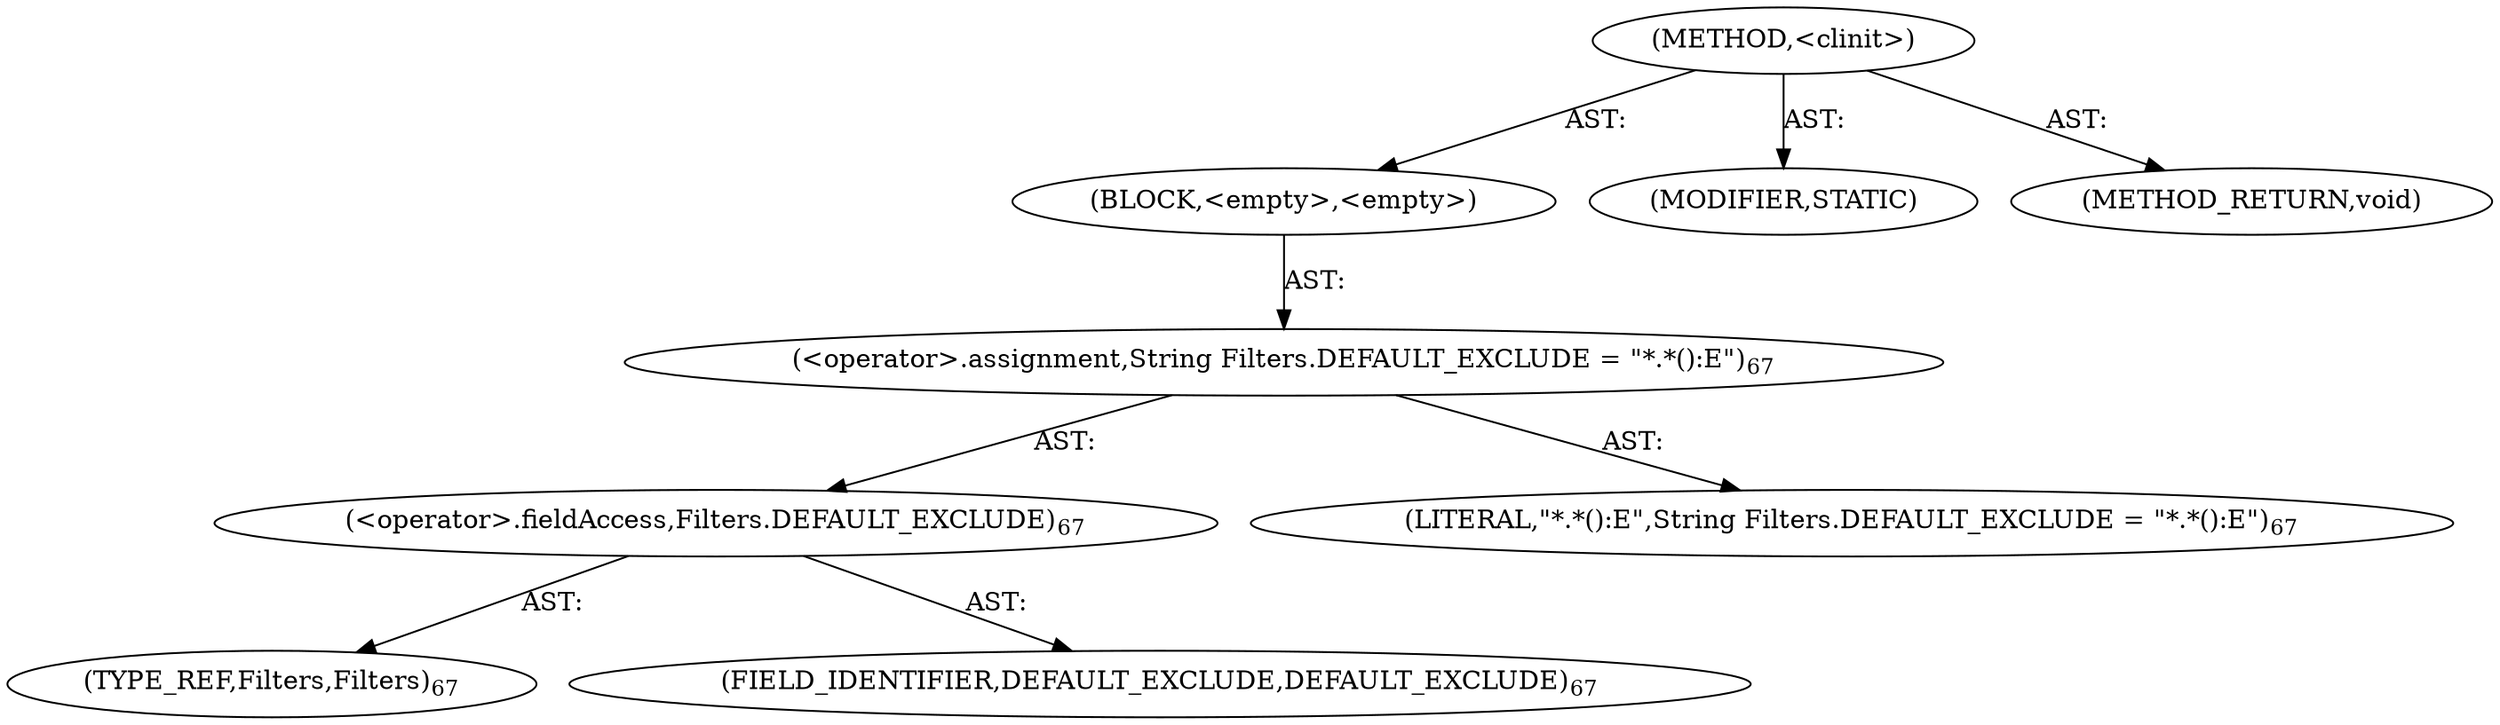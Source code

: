 digraph "&lt;clinit&gt;" {  
"111669149711" [label = <(METHOD,&lt;clinit&gt;)> ]
"25769803795" [label = <(BLOCK,&lt;empty&gt;,&lt;empty&gt;)> ]
"30064771134" [label = <(&lt;operator&gt;.assignment,String Filters.DEFAULT_EXCLUDE = &quot;*.*():E&quot;)<SUB>67</SUB>> ]
"30064771135" [label = <(&lt;operator&gt;.fieldAccess,Filters.DEFAULT_EXCLUDE)<SUB>67</SUB>> ]
"180388626433" [label = <(TYPE_REF,Filters,Filters)<SUB>67</SUB>> ]
"55834574868" [label = <(FIELD_IDENTIFIER,DEFAULT_EXCLUDE,DEFAULT_EXCLUDE)<SUB>67</SUB>> ]
"90194313232" [label = <(LITERAL,&quot;*.*():E&quot;,String Filters.DEFAULT_EXCLUDE = &quot;*.*():E&quot;)<SUB>67</SUB>> ]
"133143986216" [label = <(MODIFIER,STATIC)> ]
"128849018895" [label = <(METHOD_RETURN,void)> ]
  "111669149711" -> "25769803795"  [ label = "AST: "] 
  "111669149711" -> "133143986216"  [ label = "AST: "] 
  "111669149711" -> "128849018895"  [ label = "AST: "] 
  "25769803795" -> "30064771134"  [ label = "AST: "] 
  "30064771134" -> "30064771135"  [ label = "AST: "] 
  "30064771134" -> "90194313232"  [ label = "AST: "] 
  "30064771135" -> "180388626433"  [ label = "AST: "] 
  "30064771135" -> "55834574868"  [ label = "AST: "] 
}
